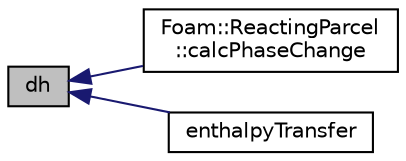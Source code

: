 digraph "dh"
{
  bgcolor="transparent";
  edge [fontname="Helvetica",fontsize="10",labelfontname="Helvetica",labelfontsize="10"];
  node [fontname="Helvetica",fontsize="10",shape=record];
  rankdir="LR";
  Node1 [label="dh",height=0.2,width=0.4,color="black", fillcolor="grey75", style="filled", fontcolor="black"];
  Node1 -> Node2 [dir="back",color="midnightblue",fontsize="10",style="solid",fontname="Helvetica"];
  Node2 [label="Foam::ReactingParcel\l::calcPhaseChange",height=0.2,width=0.4,color="black",URL="$a02130.html#a623a7991bedba1b8b242d4af39643a14",tooltip="Calculate Phase change. "];
  Node1 -> Node3 [dir="back",color="midnightblue",fontsize="10",style="solid",fontname="Helvetica"];
  Node3 [label="enthalpyTransfer",height=0.2,width=0.4,color="black",URL="$a01867.html#aef696fb8de45bae7c321247a3de1688f",tooltip="Return the enthalpy transfer type enumeration. "];
}

